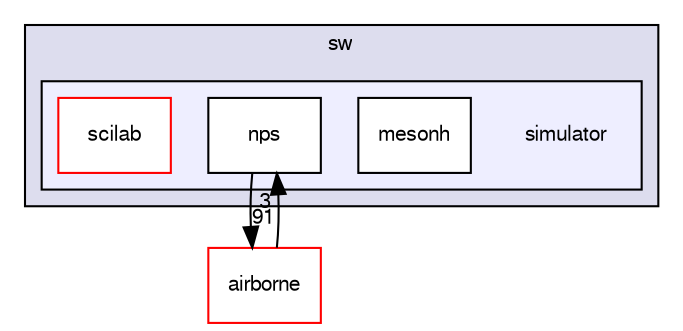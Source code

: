 digraph "sw/simulator" {
  compound=true
  node [ fontsize="10", fontname="FreeSans"];
  edge [ labelfontsize="10", labelfontname="FreeSans"];
  subgraph clusterdir_01fcd3835fb4e7d9331b722d86291b65 {
    graph [ bgcolor="#ddddee", pencolor="black", label="sw" fontname="FreeSans", fontsize="10", URL="dir_01fcd3835fb4e7d9331b722d86291b65.html"]
  subgraph clusterdir_57152efd0242905f7c5d6768e6b65e41 {
    graph [ bgcolor="#eeeeff", pencolor="black", label="" URL="dir_57152efd0242905f7c5d6768e6b65e41.html"];
    dir_57152efd0242905f7c5d6768e6b65e41 [shape=plaintext label="simulator"];
    dir_51f5775a3e307b606cb684d35261c3f0 [shape=box label="mesonh" color="black" fillcolor="white" style="filled" URL="dir_51f5775a3e307b606cb684d35261c3f0.html"];
    dir_19bdda89d6219119fa616a46fa62e86b [shape=box label="nps" color="black" fillcolor="white" style="filled" URL="dir_19bdda89d6219119fa616a46fa62e86b.html"];
    dir_9b50faa2039ae9ccae9ddbe6b59ad063 [shape=box label="scilab" color="red" fillcolor="white" style="filled" URL="dir_9b50faa2039ae9ccae9ddbe6b59ad063.html"];
  }
  }
  dir_5e9153041680afc3c016fd52fa730b56 [shape=box label="airborne" fillcolor="white" style="filled" color="red" URL="dir_5e9153041680afc3c016fd52fa730b56.html"];
  dir_19bdda89d6219119fa616a46fa62e86b->dir_5e9153041680afc3c016fd52fa730b56 [headlabel="91", labeldistance=1.5 headhref="dir_000208_000001.html"];
  dir_5e9153041680afc3c016fd52fa730b56->dir_19bdda89d6219119fa616a46fa62e86b [headlabel="3", labeldistance=1.5 headhref="dir_000001_000208.html"];
}

